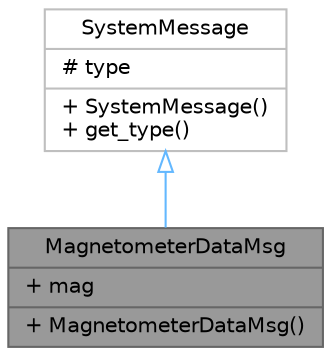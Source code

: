 digraph "MagnetometerDataMsg"
{
 // LATEX_PDF_SIZE
  bgcolor="transparent";
  edge [fontname=Helvetica,fontsize=10,labelfontname=Helvetica,labelfontsize=10];
  node [fontname=Helvetica,fontsize=10,shape=box,height=0.2,width=0.4];
  Node1 [shape=record,label="{MagnetometerDataMsg\n|+ mag\l|+ MagnetometerDataMsg()\l}",height=0.2,width=0.4,color="gray40", fillcolor="grey60", style="filled", fontcolor="black",tooltip=" "];
  Node2 -> Node1 [dir="back",color="steelblue1",style="solid",arrowtail="onormal"];
  Node2 [shape=record,label="{SystemMessage\n|# type\l|+ SystemMessage()\l+ get_type()\l}",height=0.2,width=0.4,color="grey75", fillcolor="white", style="filled",URL="$classSystemMessage.html",tooltip=" "];
}
